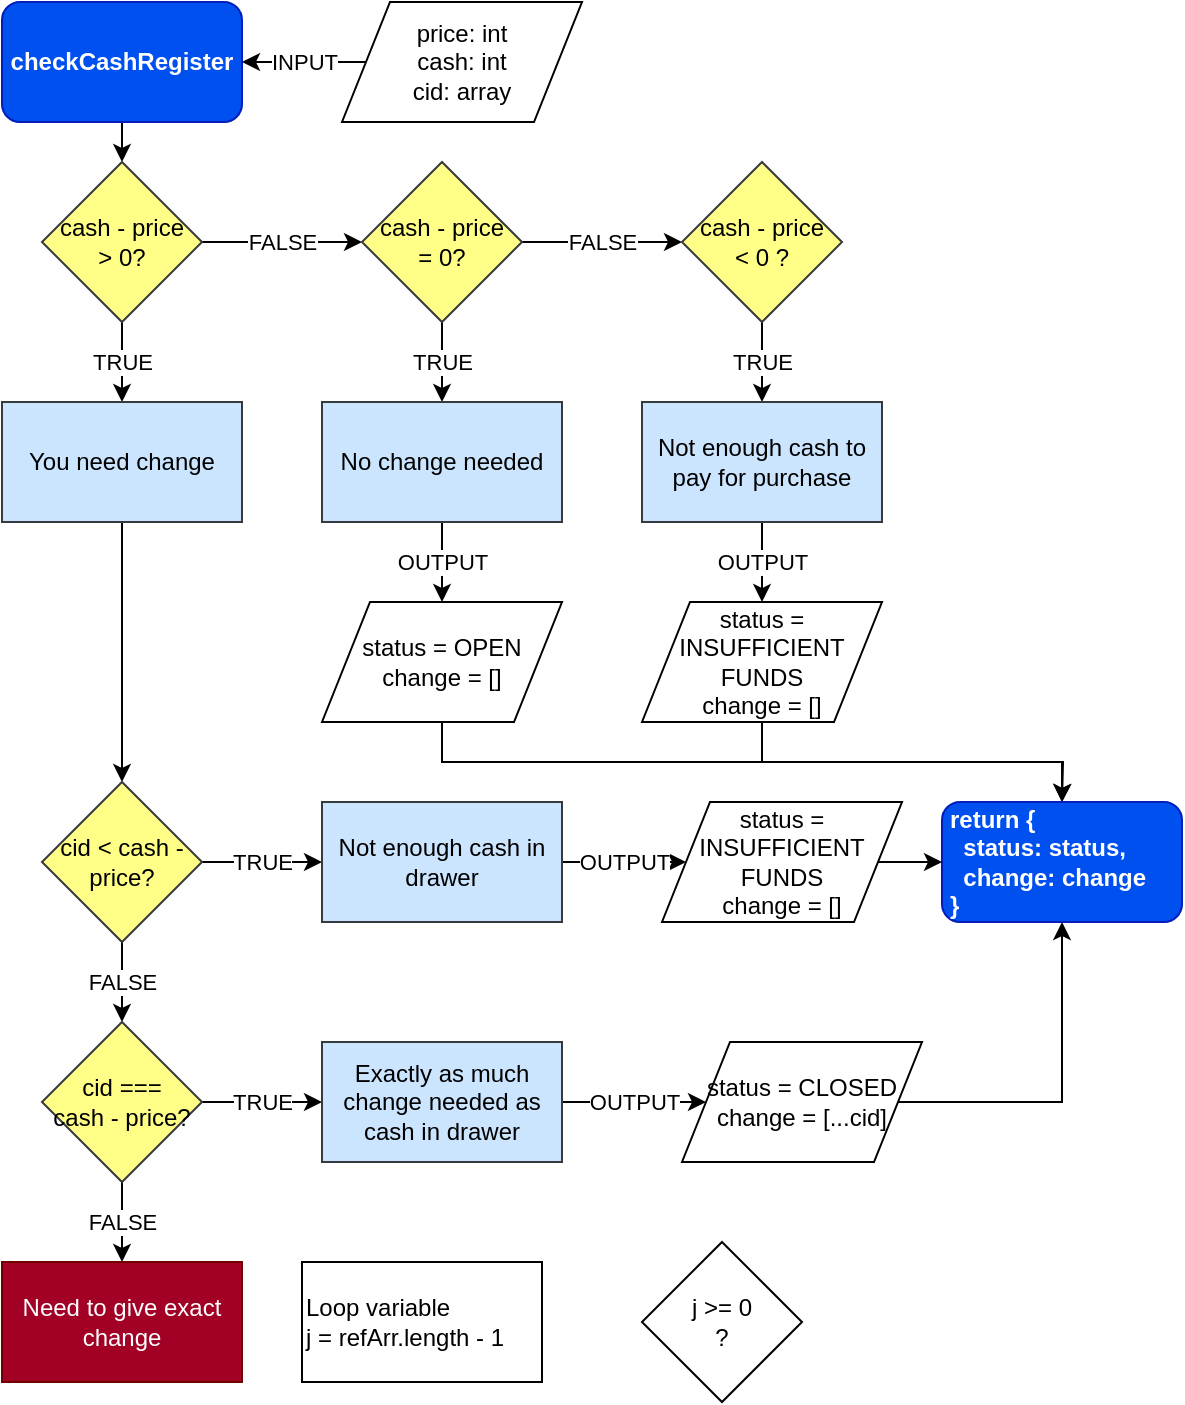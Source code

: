 <mxfile version="11.2.5" type="device" pages="1"><diagram id="cLAM78d9UU4JnFHyNq7A" name="Page-1"><mxGraphModel dx="782" dy="504" grid="1" gridSize="10" guides="1" tooltips="1" connect="1" arrows="1" fold="1" page="1" pageScale="1" pageWidth="1100" pageHeight="850" math="0" shadow="0"><root><mxCell id="0"/><mxCell id="1" parent="0"/><mxCell id="52iobMlAeddLV5yMMe-r-6" style="edgeStyle=orthogonalEdgeStyle;rounded=0;orthogonalLoop=1;jettySize=auto;html=1;exitX=0.5;exitY=1;exitDx=0;exitDy=0;entryX=0.5;entryY=0;entryDx=0;entryDy=0;" edge="1" parent="1" source="52iobMlAeddLV5yMMe-r-1" target="52iobMlAeddLV5yMMe-r-4"><mxGeometry relative="1" as="geometry"/></mxCell><mxCell id="52iobMlAeddLV5yMMe-r-1" value="checkCashRegister" style="rounded=1;whiteSpace=wrap;html=1;fillColor=#0050ef;strokeColor=#001DBC;fontColor=#ffffff;fontStyle=1" vertex="1" parent="1"><mxGeometry x="20" y="20" width="120" height="60" as="geometry"/></mxCell><mxCell id="52iobMlAeddLV5yMMe-r-3" value="INPUT" style="edgeStyle=orthogonalEdgeStyle;rounded=0;orthogonalLoop=1;jettySize=auto;html=1;exitX=0;exitY=0.5;exitDx=0;exitDy=0;" edge="1" parent="1" source="52iobMlAeddLV5yMMe-r-2" target="52iobMlAeddLV5yMMe-r-1"><mxGeometry relative="1" as="geometry"/></mxCell><mxCell id="52iobMlAeddLV5yMMe-r-2" value="price: int&lt;br&gt;cash: int&lt;br&gt;cid: array" style="shape=parallelogram;perimeter=parallelogramPerimeter;whiteSpace=wrap;html=1;" vertex="1" parent="1"><mxGeometry x="190" y="20" width="120" height="60" as="geometry"/></mxCell><mxCell id="52iobMlAeddLV5yMMe-r-8" value="TRUE" style="edgeStyle=orthogonalEdgeStyle;rounded=0;orthogonalLoop=1;jettySize=auto;html=1;exitX=0.5;exitY=1;exitDx=0;exitDy=0;entryX=0.5;entryY=0;entryDx=0;entryDy=0;" edge="1" parent="1" source="52iobMlAeddLV5yMMe-r-4" target="52iobMlAeddLV5yMMe-r-7"><mxGeometry relative="1" as="geometry"/></mxCell><mxCell id="52iobMlAeddLV5yMMe-r-12" value="FALSE" style="edgeStyle=orthogonalEdgeStyle;rounded=0;orthogonalLoop=1;jettySize=auto;html=1;exitX=1;exitY=0.5;exitDx=0;exitDy=0;entryX=0;entryY=0.5;entryDx=0;entryDy=0;" edge="1" parent="1" source="52iobMlAeddLV5yMMe-r-4" target="52iobMlAeddLV5yMMe-r-10"><mxGeometry relative="1" as="geometry"/></mxCell><mxCell id="52iobMlAeddLV5yMMe-r-4" value="cash - price&lt;br&gt;&amp;gt; 0?" style="rhombus;whiteSpace=wrap;html=1;fillColor=#ffff88;strokeColor=#36393d;" vertex="1" parent="1"><mxGeometry x="40" y="100" width="80" height="80" as="geometry"/></mxCell><mxCell id="52iobMlAeddLV5yMMe-r-23" style="edgeStyle=orthogonalEdgeStyle;rounded=0;orthogonalLoop=1;jettySize=auto;html=1;exitX=0.5;exitY=1;exitDx=0;exitDy=0;entryX=0.5;entryY=0;entryDx=0;entryDy=0;" edge="1" parent="1" source="52iobMlAeddLV5yMMe-r-7" target="52iobMlAeddLV5yMMe-r-22"><mxGeometry relative="1" as="geometry"/></mxCell><mxCell id="52iobMlAeddLV5yMMe-r-7" value="You need change" style="rounded=0;whiteSpace=wrap;html=1;fillColor=#cce5ff;strokeColor=#36393d;" vertex="1" parent="1"><mxGeometry x="20" y="220" width="120" height="60" as="geometry"/></mxCell><mxCell id="52iobMlAeddLV5yMMe-r-13" value="TRUE" style="edgeStyle=orthogonalEdgeStyle;rounded=0;orthogonalLoop=1;jettySize=auto;html=1;exitX=0.5;exitY=1;exitDx=0;exitDy=0;entryX=0.5;entryY=0;entryDx=0;entryDy=0;" edge="1" parent="1" source="52iobMlAeddLV5yMMe-r-10" target="52iobMlAeddLV5yMMe-r-11"><mxGeometry relative="1" as="geometry"/></mxCell><mxCell id="52iobMlAeddLV5yMMe-r-16" value="FALSE" style="edgeStyle=orthogonalEdgeStyle;rounded=0;orthogonalLoop=1;jettySize=auto;html=1;exitX=1;exitY=0.5;exitDx=0;exitDy=0;entryX=0;entryY=0.5;entryDx=0;entryDy=0;" edge="1" parent="1" source="52iobMlAeddLV5yMMe-r-10" target="52iobMlAeddLV5yMMe-r-14"><mxGeometry relative="1" as="geometry"/></mxCell><mxCell id="52iobMlAeddLV5yMMe-r-10" value="cash - price&lt;br&gt;= 0?" style="rhombus;whiteSpace=wrap;html=1;fillColor=#ffff88;strokeColor=#36393d;" vertex="1" parent="1"><mxGeometry x="200" y="100" width="80" height="80" as="geometry"/></mxCell><mxCell id="52iobMlAeddLV5yMMe-r-19" value="OUTPUT" style="edgeStyle=orthogonalEdgeStyle;rounded=0;orthogonalLoop=1;jettySize=auto;html=1;exitX=0.5;exitY=1;exitDx=0;exitDy=0;entryX=0.5;entryY=0;entryDx=0;entryDy=0;" edge="1" parent="1" source="52iobMlAeddLV5yMMe-r-11" target="52iobMlAeddLV5yMMe-r-18"><mxGeometry relative="1" as="geometry"/></mxCell><mxCell id="52iobMlAeddLV5yMMe-r-11" value="No change needed" style="rounded=0;whiteSpace=wrap;html=1;fillColor=#cce5ff;strokeColor=#36393d;" vertex="1" parent="1"><mxGeometry x="180" y="220" width="120" height="60" as="geometry"/></mxCell><mxCell id="52iobMlAeddLV5yMMe-r-17" value="TRUE" style="edgeStyle=orthogonalEdgeStyle;rounded=0;orthogonalLoop=1;jettySize=auto;html=1;exitX=0.5;exitY=1;exitDx=0;exitDy=0;entryX=0.5;entryY=0;entryDx=0;entryDy=0;" edge="1" parent="1" source="52iobMlAeddLV5yMMe-r-14" target="52iobMlAeddLV5yMMe-r-15"><mxGeometry relative="1" as="geometry"/></mxCell><mxCell id="52iobMlAeddLV5yMMe-r-14" value="cash - price&lt;br&gt;&amp;lt; 0 ?" style="rhombus;whiteSpace=wrap;html=1;fillColor=#ffff88;strokeColor=#36393d;" vertex="1" parent="1"><mxGeometry x="360" y="100" width="80" height="80" as="geometry"/></mxCell><mxCell id="52iobMlAeddLV5yMMe-r-21" value="OUTPUT" style="edgeStyle=orthogonalEdgeStyle;rounded=0;orthogonalLoop=1;jettySize=auto;html=1;exitX=0.5;exitY=1;exitDx=0;exitDy=0;entryX=0.5;entryY=0;entryDx=0;entryDy=0;" edge="1" parent="1" source="52iobMlAeddLV5yMMe-r-15" target="52iobMlAeddLV5yMMe-r-20"><mxGeometry relative="1" as="geometry"/></mxCell><mxCell id="52iobMlAeddLV5yMMe-r-15" value="Not enough cash to pay for purchase" style="rounded=0;whiteSpace=wrap;html=1;fillColor=#cce5ff;strokeColor=#36393d;" vertex="1" parent="1"><mxGeometry x="340" y="220" width="120" height="60" as="geometry"/></mxCell><mxCell id="52iobMlAeddLV5yMMe-r-28" style="edgeStyle=orthogonalEdgeStyle;rounded=0;orthogonalLoop=1;jettySize=auto;html=1;exitX=0.5;exitY=1;exitDx=0;exitDy=0;" edge="1" parent="1" source="52iobMlAeddLV5yMMe-r-18"><mxGeometry relative="1" as="geometry"><mxPoint x="550" y="420" as="targetPoint"/></mxGeometry></mxCell><mxCell id="52iobMlAeddLV5yMMe-r-18" value="status = OPEN&lt;br&gt;change = []" style="shape=parallelogram;perimeter=parallelogramPerimeter;whiteSpace=wrap;html=1;align=center;labelPosition=center;verticalLabelPosition=middle;verticalAlign=middle;" vertex="1" parent="1"><mxGeometry x="180" y="320" width="120" height="60" as="geometry"/></mxCell><mxCell id="52iobMlAeddLV5yMMe-r-27" style="edgeStyle=orthogonalEdgeStyle;rounded=0;orthogonalLoop=1;jettySize=auto;html=1;exitX=0.5;exitY=1;exitDx=0;exitDy=0;entryX=0.5;entryY=0;entryDx=0;entryDy=0;" edge="1" parent="1" source="52iobMlAeddLV5yMMe-r-20" target="52iobMlAeddLV5yMMe-r-26"><mxGeometry relative="1" as="geometry"/></mxCell><mxCell id="52iobMlAeddLV5yMMe-r-20" value="status = INSUFFICIENT FUNDS&lt;br&gt;change = []" style="shape=parallelogram;perimeter=parallelogramPerimeter;whiteSpace=wrap;html=1;align=center;labelPosition=center;verticalLabelPosition=middle;verticalAlign=middle;" vertex="1" parent="1"><mxGeometry x="340" y="320" width="120" height="60" as="geometry"/></mxCell><mxCell id="52iobMlAeddLV5yMMe-r-30" value="TRUE" style="edgeStyle=orthogonalEdgeStyle;rounded=0;orthogonalLoop=1;jettySize=auto;html=1;exitX=1;exitY=0.5;exitDx=0;exitDy=0;" edge="1" parent="1" source="52iobMlAeddLV5yMMe-r-22" target="52iobMlAeddLV5yMMe-r-29"><mxGeometry relative="1" as="geometry"/></mxCell><mxCell id="52iobMlAeddLV5yMMe-r-37" value="FALSE" style="edgeStyle=orthogonalEdgeStyle;rounded=0;orthogonalLoop=1;jettySize=auto;html=1;exitX=0.5;exitY=1;exitDx=0;exitDy=0;" edge="1" parent="1" source="52iobMlAeddLV5yMMe-r-22" target="52iobMlAeddLV5yMMe-r-36"><mxGeometry relative="1" as="geometry"/></mxCell><mxCell id="52iobMlAeddLV5yMMe-r-22" value="cid &amp;lt; cash - price?" style="rhombus;whiteSpace=wrap;html=1;align=center;fillColor=#ffff88;strokeColor=#36393d;" vertex="1" parent="1"><mxGeometry x="40" y="410" width="80" height="80" as="geometry"/></mxCell><mxCell id="52iobMlAeddLV5yMMe-r-26" value="return {&lt;br&gt;&amp;nbsp; status: status,&lt;br&gt;&amp;nbsp; change: change&lt;br&gt;}" style="rounded=1;whiteSpace=wrap;html=1;align=left;fillColor=#0050ef;strokeColor=#001DBC;fontColor=#ffffff;fontStyle=1;spacingLeft=2;" vertex="1" parent="1"><mxGeometry x="490" y="420" width="120" height="60" as="geometry"/></mxCell><mxCell id="52iobMlAeddLV5yMMe-r-46" value="OUTPUT" style="edgeStyle=orthogonalEdgeStyle;rounded=0;orthogonalLoop=1;jettySize=auto;html=1;exitX=1;exitY=0.5;exitDx=0;exitDy=0;" edge="1" parent="1" source="52iobMlAeddLV5yMMe-r-29" target="52iobMlAeddLV5yMMe-r-31"><mxGeometry relative="1" as="geometry"/></mxCell><mxCell id="52iobMlAeddLV5yMMe-r-29" value="Not enough cash in drawer" style="rounded=0;whiteSpace=wrap;html=1;align=center;fillColor=#cce5ff;strokeColor=#36393d;" vertex="1" parent="1"><mxGeometry x="180" y="420" width="120" height="60" as="geometry"/></mxCell><mxCell id="52iobMlAeddLV5yMMe-r-47" style="edgeStyle=orthogonalEdgeStyle;rounded=0;orthogonalLoop=1;jettySize=auto;html=1;exitX=1;exitY=0.5;exitDx=0;exitDy=0;entryX=0;entryY=0.5;entryDx=0;entryDy=0;" edge="1" parent="1" source="52iobMlAeddLV5yMMe-r-31" target="52iobMlAeddLV5yMMe-r-26"><mxGeometry relative="1" as="geometry"/></mxCell><mxCell id="52iobMlAeddLV5yMMe-r-31" value="status = INSUFFICIENT FUNDS&lt;br&gt;change = []" style="shape=parallelogram;perimeter=parallelogramPerimeter;whiteSpace=wrap;html=1;align=center;labelPosition=center;verticalLabelPosition=middle;verticalAlign=middle;" vertex="1" parent="1"><mxGeometry x="350" y="420" width="120" height="60" as="geometry"/></mxCell><mxCell id="52iobMlAeddLV5yMMe-r-39" value="TRUE" style="edgeStyle=orthogonalEdgeStyle;rounded=0;orthogonalLoop=1;jettySize=auto;html=1;exitX=1;exitY=0.5;exitDx=0;exitDy=0;entryX=0;entryY=0.5;entryDx=0;entryDy=0;" edge="1" parent="1" source="52iobMlAeddLV5yMMe-r-36" target="52iobMlAeddLV5yMMe-r-38"><mxGeometry relative="1" as="geometry"/></mxCell><mxCell id="52iobMlAeddLV5yMMe-r-45" value="FALSE" style="edgeStyle=orthogonalEdgeStyle;rounded=0;orthogonalLoop=1;jettySize=auto;html=1;exitX=0.5;exitY=1;exitDx=0;exitDy=0;entryX=0.5;entryY=0;entryDx=0;entryDy=0;" edge="1" parent="1" source="52iobMlAeddLV5yMMe-r-36" target="52iobMlAeddLV5yMMe-r-44"><mxGeometry relative="1" as="geometry"/></mxCell><mxCell id="52iobMlAeddLV5yMMe-r-36" value="cid ===&lt;br&gt;cash - price?" style="rhombus;whiteSpace=wrap;html=1;align=center;fillColor=#ffff88;strokeColor=#36393d;" vertex="1" parent="1"><mxGeometry x="40" y="530" width="80" height="80" as="geometry"/></mxCell><mxCell id="52iobMlAeddLV5yMMe-r-42" value="OUTPUT" style="edgeStyle=orthogonalEdgeStyle;rounded=0;orthogonalLoop=1;jettySize=auto;html=1;exitX=1;exitY=0.5;exitDx=0;exitDy=0;entryX=0;entryY=0.5;entryDx=0;entryDy=0;" edge="1" parent="1" source="52iobMlAeddLV5yMMe-r-38" target="52iobMlAeddLV5yMMe-r-41"><mxGeometry relative="1" as="geometry"/></mxCell><mxCell id="52iobMlAeddLV5yMMe-r-38" value="Exactly as much change needed as cash in drawer" style="rounded=0;whiteSpace=wrap;html=1;align=center;fillColor=#cce5ff;strokeColor=#36393d;" vertex="1" parent="1"><mxGeometry x="180" y="540" width="120" height="60" as="geometry"/></mxCell><mxCell id="52iobMlAeddLV5yMMe-r-43" style="edgeStyle=orthogonalEdgeStyle;rounded=0;orthogonalLoop=1;jettySize=auto;html=1;exitX=1;exitY=0.5;exitDx=0;exitDy=0;entryX=0.5;entryY=1;entryDx=0;entryDy=0;" edge="1" parent="1" source="52iobMlAeddLV5yMMe-r-41" target="52iobMlAeddLV5yMMe-r-26"><mxGeometry relative="1" as="geometry"/></mxCell><mxCell id="52iobMlAeddLV5yMMe-r-41" value="status = CLOSED&lt;br&gt;change = [...cid]" style="shape=parallelogram;perimeter=parallelogramPerimeter;whiteSpace=wrap;html=1;align=center;labelPosition=center;verticalLabelPosition=middle;verticalAlign=middle;" vertex="1" parent="1"><mxGeometry x="360" y="540" width="120" height="60" as="geometry"/></mxCell><mxCell id="52iobMlAeddLV5yMMe-r-44" value="Need to give exact change" style="rounded=0;whiteSpace=wrap;html=1;align=center;fillColor=#a20025;strokeColor=#6F0000;fontColor=#ffffff;" vertex="1" parent="1"><mxGeometry x="20" y="650" width="120" height="60" as="geometry"/></mxCell><mxCell id="52iobMlAeddLV5yMMe-r-48" value="Loop variable&lt;br&gt;j = refArr.length - 1" style="rounded=0;whiteSpace=wrap;html=1;align=left;" vertex="1" parent="1"><mxGeometry x="170" y="650" width="120" height="60" as="geometry"/></mxCell><mxCell id="52iobMlAeddLV5yMMe-r-49" value="j &amp;gt;= 0&lt;br&gt;?" style="rhombus;whiteSpace=wrap;html=1;align=center;" vertex="1" parent="1"><mxGeometry x="340" y="640" width="80" height="80" as="geometry"/></mxCell></root></mxGraphModel></diagram></mxfile>